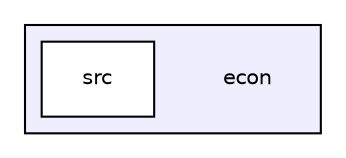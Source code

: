 digraph "econ" {
  compound=true
  node [ fontsize="10", fontname="Helvetica"];
  edge [ labelfontsize="10", labelfontname="Helvetica"];
  subgraph clusterdir_0262ec4200554973a27bb2e26be364bc {
    graph [ bgcolor="#eeeeff", pencolor="black", label="" URL="dir_0262ec4200554973a27bb2e26be364bc.html"];
    dir_0262ec4200554973a27bb2e26be364bc [shape=plaintext label="econ"];
    dir_bbd761553fe1ca0635783f1ad15acdce [shape=box label="src" color="black" fillcolor="white" style="filled" URL="dir_bbd761553fe1ca0635783f1ad15acdce.html"];
  }
}
